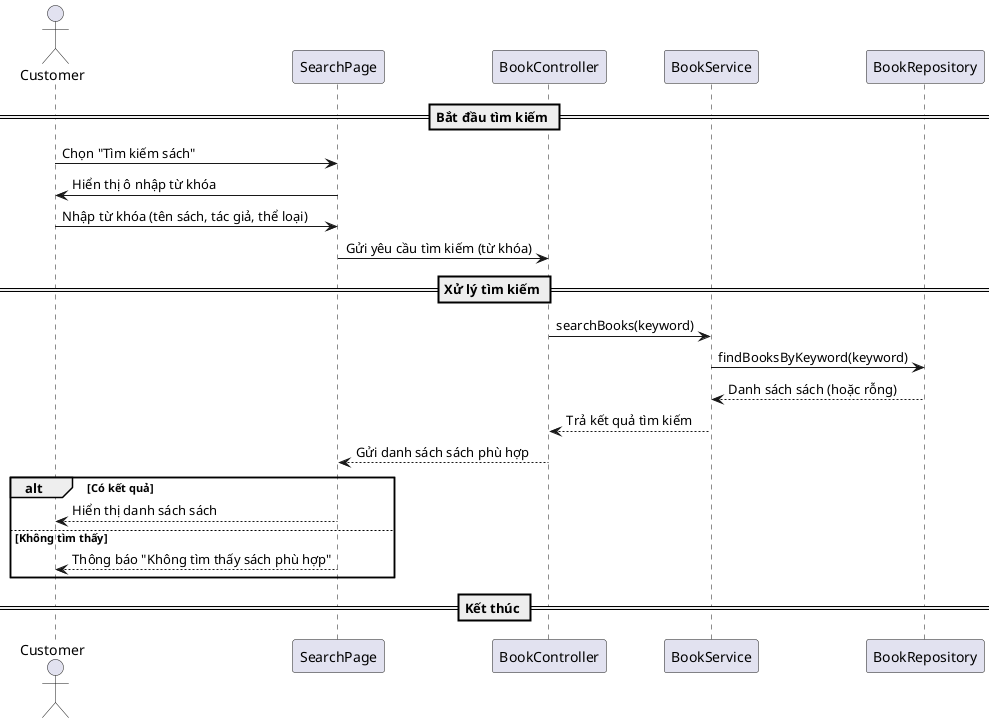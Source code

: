 @startuml
actor Customer
participant "SearchPage" as SP
participant "BookController" as BC
participant "BookService" as BS
participant "BookRepository" as BR

== Bắt đầu tìm kiếm ==
Customer -> SP: Chọn "Tìm kiếm sách"
SP -> Customer: Hiển thị ô nhập từ khóa

Customer -> SP: Nhập từ khóa (tên sách, tác giả, thể loại)
SP -> BC: Gửi yêu cầu tìm kiếm (từ khóa)

== Xử lý tìm kiếm ==
BC -> BS: searchBooks(keyword)
BS -> BR: findBooksByKeyword(keyword)
BR --> BS: Danh sách sách (hoặc rỗng)
BS --> BC: Trả kết quả tìm kiếm
BC --> SP: Gửi danh sách sách phù hợp

alt Có kết quả
    SP --> Customer: Hiển thị danh sách sách
else Không tìm thấy
    SP --> Customer: Thông báo "Không tìm thấy sách phù hợp"
end

== Kết thúc ==
@enduml
